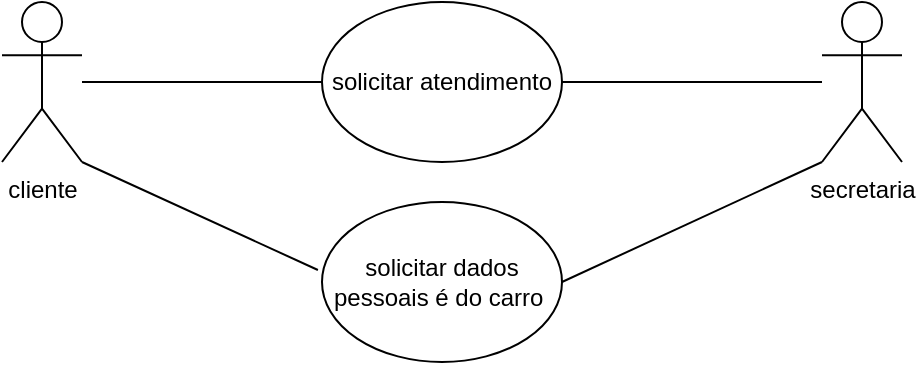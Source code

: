 <mxfile version="15.7.2" type="github">
  <diagram id="kiQjJAG6pEVS9-odId9V" name="Page-1">
    <mxGraphModel dx="1102" dy="614" grid="1" gridSize="10" guides="1" tooltips="1" connect="1" arrows="1" fold="1" page="1" pageScale="1" pageWidth="827" pageHeight="1169" math="0" shadow="0">
      <root>
        <mxCell id="0" />
        <mxCell id="1" parent="0" />
        <mxCell id="bCjSRFNpNeuKd274y7FQ-1" value="cliente" style="shape=umlActor;verticalLabelPosition=bottom;verticalAlign=top;html=1;outlineConnect=0;" vertex="1" parent="1">
          <mxGeometry x="90" y="120" width="40" height="80" as="geometry" />
        </mxCell>
        <mxCell id="bCjSRFNpNeuKd274y7FQ-2" value="solicitar atendimento" style="ellipse;whiteSpace=wrap;html=1;" vertex="1" parent="1">
          <mxGeometry x="250" y="120" width="120" height="80" as="geometry" />
        </mxCell>
        <mxCell id="bCjSRFNpNeuKd274y7FQ-3" value="" style="endArrow=none;html=1;rounded=0;entryX=0;entryY=0.5;entryDx=0;entryDy=0;" edge="1" parent="1" source="bCjSRFNpNeuKd274y7FQ-1" target="bCjSRFNpNeuKd274y7FQ-2">
          <mxGeometry width="50" height="50" relative="1" as="geometry">
            <mxPoint x="140" y="195" as="sourcePoint" />
            <mxPoint x="190" y="145" as="targetPoint" />
          </mxGeometry>
        </mxCell>
        <mxCell id="bCjSRFNpNeuKd274y7FQ-4" value="secretaria" style="shape=umlActor;verticalLabelPosition=bottom;verticalAlign=top;html=1;outlineConnect=0;" vertex="1" parent="1">
          <mxGeometry x="500" y="120" width="40" height="80" as="geometry" />
        </mxCell>
        <mxCell id="bCjSRFNpNeuKd274y7FQ-5" value="" style="endArrow=none;html=1;rounded=0;exitX=1;exitY=0.5;exitDx=0;exitDy=0;" edge="1" parent="1" source="bCjSRFNpNeuKd274y7FQ-2" target="bCjSRFNpNeuKd274y7FQ-4">
          <mxGeometry width="50" height="50" relative="1" as="geometry">
            <mxPoint x="350" y="210" as="sourcePoint" />
            <mxPoint x="400" y="160" as="targetPoint" />
          </mxGeometry>
        </mxCell>
        <mxCell id="bCjSRFNpNeuKd274y7FQ-6" value="solicitar dados pessoais é do carro&amp;nbsp;" style="ellipse;whiteSpace=wrap;html=1;" vertex="1" parent="1">
          <mxGeometry x="250" y="220" width="120" height="80" as="geometry" />
        </mxCell>
        <mxCell id="bCjSRFNpNeuKd274y7FQ-7" value="" style="endArrow=none;html=1;rounded=0;entryX=0;entryY=1;entryDx=0;entryDy=0;entryPerimeter=0;exitX=1;exitY=0.5;exitDx=0;exitDy=0;" edge="1" parent="1" source="bCjSRFNpNeuKd274y7FQ-6" target="bCjSRFNpNeuKd274y7FQ-4">
          <mxGeometry width="50" height="50" relative="1" as="geometry">
            <mxPoint x="400" y="290" as="sourcePoint" />
            <mxPoint x="450" y="240" as="targetPoint" />
          </mxGeometry>
        </mxCell>
        <mxCell id="bCjSRFNpNeuKd274y7FQ-8" value="" style="endArrow=none;html=1;rounded=0;entryX=-0.017;entryY=0.425;entryDx=0;entryDy=0;entryPerimeter=0;exitX=1;exitY=1;exitDx=0;exitDy=0;exitPerimeter=0;" edge="1" parent="1" source="bCjSRFNpNeuKd274y7FQ-1" target="bCjSRFNpNeuKd274y7FQ-6">
          <mxGeometry width="50" height="50" relative="1" as="geometry">
            <mxPoint x="120" y="300" as="sourcePoint" />
            <mxPoint x="170" y="250" as="targetPoint" />
          </mxGeometry>
        </mxCell>
      </root>
    </mxGraphModel>
  </diagram>
</mxfile>
